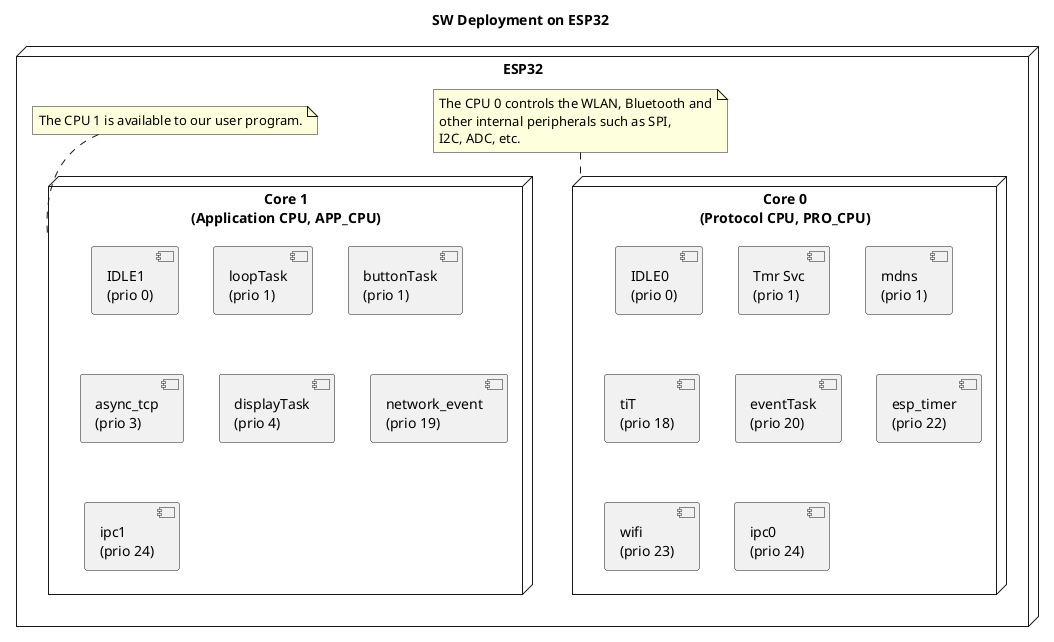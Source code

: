 @startuml

title SW Deployment on ESP32

node "ESP32" {

    node "Core 0\n(Protocol CPU, PRO_CPU)" as proCpu {

        component "IDLE0\n(prio 0)" as idle1Task
        component "Tmr Svc\n(prio 1)" as tmrSvcTask
        component "mdns\n(prio 1)" as mdnsTask
        component "tiT\n(prio 18)" as tiTTask
        component "eventTask\n(prio 20)" as eventTask
        component "esp_timer\n(prio 22)" as espTimerTask
        component "wifi\n(prio 23)" as wifiTask
        component "ipc0\n(prio 24)" as ipc0Task
    }
    
    node "Core 1\n(Application CPU, APP_CPU)" as appCpu {
    
        component "IDLE1\n(prio 0)" as idle0Task
        component "loopTask\n(prio 1)" as loopTask
        component "buttonTask\n(prio 1)" as buttonTask
        component "async_tcp\n(prio 3)" as asyncTcpTask
        component "displayTask\n(prio 4)" as displayTask
        component "network_event\n(prio 19)" as networkEventTask
        component "ipc1\n(prio 24)" as ipc1Task
    }

    note top of proCpu
        The CPU 0 controls the WLAN, Bluetooth and
        other internal peripherals such as SPI,
        I2C, ADC, etc.
    end note

    note top of appCpu
        The CPU 1 is available to our user program.
    end note
}

@enduml